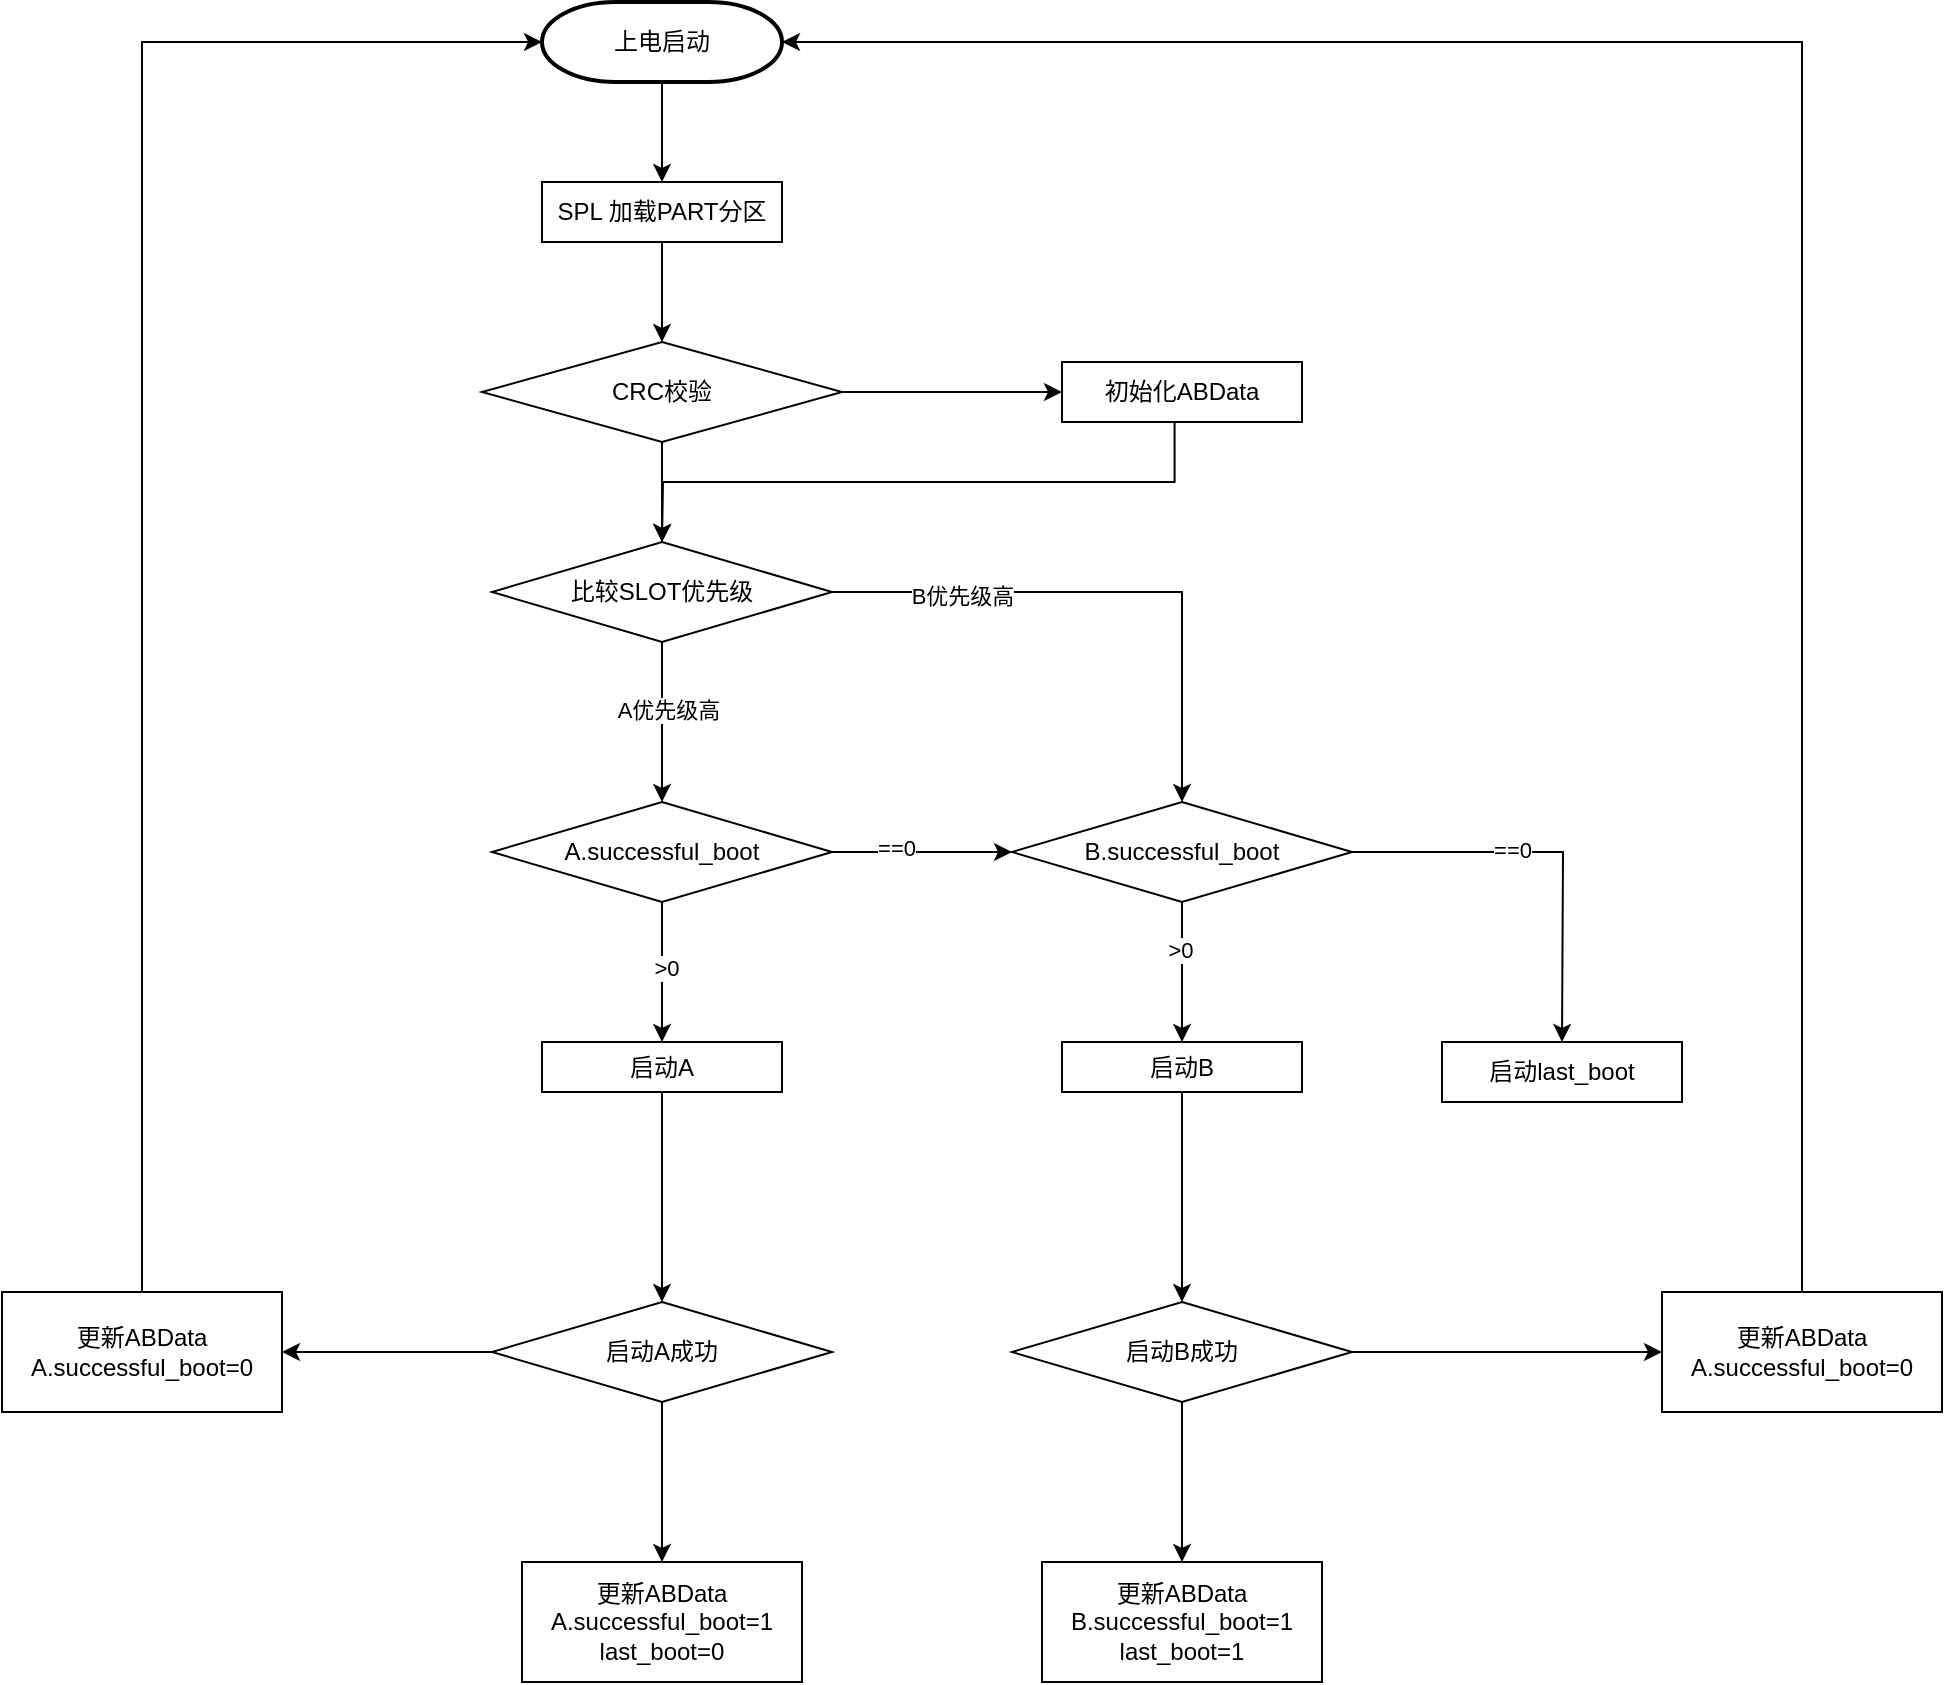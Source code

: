 <mxfile version="28.1.0" pages="2">
  <diagram id="C5RBs43oDa-KdzZeNtuy" name="启动">
    <mxGraphModel dx="2859" dy="791" grid="1" gridSize="10" guides="1" tooltips="1" connect="1" arrows="1" fold="1" page="1" pageScale="1" pageWidth="827" pageHeight="1169" math="0" shadow="0">
      <root>
        <mxCell id="WIyWlLk6GJQsqaUBKTNV-0" />
        <mxCell id="WIyWlLk6GJQsqaUBKTNV-1" parent="WIyWlLk6GJQsqaUBKTNV-0" />
        <mxCell id="FX9B6nP_ePIb87RJZQPp-33" style="edgeStyle=orthogonalEdgeStyle;rounded=0;orthogonalLoop=1;jettySize=auto;html=1;" edge="1" parent="WIyWlLk6GJQsqaUBKTNV-1" source="FX9B6nP_ePIb87RJZQPp-2" target="FX9B6nP_ePIb87RJZQPp-3">
          <mxGeometry relative="1" as="geometry" />
        </mxCell>
        <mxCell id="FX9B6nP_ePIb87RJZQPp-2" value="上电启动" style="strokeWidth=2;html=1;shape=mxgraph.flowchart.terminator;whiteSpace=wrap;" vertex="1" parent="WIyWlLk6GJQsqaUBKTNV-1">
          <mxGeometry x="200" y="110" width="120" height="40" as="geometry" />
        </mxCell>
        <mxCell id="FX9B6nP_ePIb87RJZQPp-32" style="edgeStyle=orthogonalEdgeStyle;rounded=0;orthogonalLoop=1;jettySize=auto;html=1;entryX=0.5;entryY=0;entryDx=0;entryDy=0;" edge="1" parent="WIyWlLk6GJQsqaUBKTNV-1" source="FX9B6nP_ePIb87RJZQPp-3" target="FX9B6nP_ePIb87RJZQPp-4">
          <mxGeometry relative="1" as="geometry" />
        </mxCell>
        <mxCell id="FX9B6nP_ePIb87RJZQPp-3" value="SPL 加载PART分区" style="rounded=0;whiteSpace=wrap;html=1;" vertex="1" parent="WIyWlLk6GJQsqaUBKTNV-1">
          <mxGeometry x="200" y="200" width="120" height="30" as="geometry" />
        </mxCell>
        <mxCell id="FX9B6nP_ePIb87RJZQPp-11" value="" style="edgeStyle=orthogonalEdgeStyle;rounded=0;orthogonalLoop=1;jettySize=auto;html=1;" edge="1" parent="WIyWlLk6GJQsqaUBKTNV-1" source="FX9B6nP_ePIb87RJZQPp-4" target="FX9B6nP_ePIb87RJZQPp-10">
          <mxGeometry relative="1" as="geometry" />
        </mxCell>
        <mxCell id="FX9B6nP_ePIb87RJZQPp-31" style="edgeStyle=orthogonalEdgeStyle;rounded=0;orthogonalLoop=1;jettySize=auto;html=1;exitX=0.5;exitY=1;exitDx=0;exitDy=0;entryX=0.5;entryY=0;entryDx=0;entryDy=0;" edge="1" parent="WIyWlLk6GJQsqaUBKTNV-1" source="FX9B6nP_ePIb87RJZQPp-4" target="FX9B6nP_ePIb87RJZQPp-7">
          <mxGeometry relative="1" as="geometry" />
        </mxCell>
        <mxCell id="FX9B6nP_ePIb87RJZQPp-4" value="CRC校验" style="rhombus;whiteSpace=wrap;html=1;" vertex="1" parent="WIyWlLk6GJQsqaUBKTNV-1">
          <mxGeometry x="170" y="280" width="180" height="50" as="geometry" />
        </mxCell>
        <mxCell id="FX9B6nP_ePIb87RJZQPp-27" style="edgeStyle=orthogonalEdgeStyle;rounded=0;orthogonalLoop=1;jettySize=auto;html=1;entryX=0.5;entryY=0;entryDx=0;entryDy=0;" edge="1" parent="WIyWlLk6GJQsqaUBKTNV-1" source="FX9B6nP_ePIb87RJZQPp-7" target="FX9B6nP_ePIb87RJZQPp-24">
          <mxGeometry relative="1" as="geometry" />
        </mxCell>
        <mxCell id="FX9B6nP_ePIb87RJZQPp-28" value="B优先级高" style="edgeLabel;html=1;align=center;verticalAlign=middle;resizable=0;points=[];" vertex="1" connectable="0" parent="FX9B6nP_ePIb87RJZQPp-27">
          <mxGeometry x="-0.54" y="-2" relative="1" as="geometry">
            <mxPoint as="offset" />
          </mxGeometry>
        </mxCell>
        <mxCell id="FX9B6nP_ePIb87RJZQPp-29" style="edgeStyle=orthogonalEdgeStyle;rounded=0;orthogonalLoop=1;jettySize=auto;html=1;" edge="1" parent="WIyWlLk6GJQsqaUBKTNV-1" source="FX9B6nP_ePIb87RJZQPp-7" target="FX9B6nP_ePIb87RJZQPp-8">
          <mxGeometry relative="1" as="geometry" />
        </mxCell>
        <mxCell id="FX9B6nP_ePIb87RJZQPp-30" value="A优先级高" style="edgeLabel;html=1;align=center;verticalAlign=middle;resizable=0;points=[];" vertex="1" connectable="0" parent="FX9B6nP_ePIb87RJZQPp-29">
          <mxGeometry x="-0.168" y="3" relative="1" as="geometry">
            <mxPoint as="offset" />
          </mxGeometry>
        </mxCell>
        <mxCell id="FX9B6nP_ePIb87RJZQPp-7" value="比较SLOT优先级" style="rhombus;whiteSpace=wrap;html=1;" vertex="1" parent="WIyWlLk6GJQsqaUBKTNV-1">
          <mxGeometry x="175" y="380" width="170" height="50" as="geometry" />
        </mxCell>
        <mxCell id="FX9B6nP_ePIb87RJZQPp-14" value="" style="edgeStyle=orthogonalEdgeStyle;rounded=0;orthogonalLoop=1;jettySize=auto;html=1;" edge="1" parent="WIyWlLk6GJQsqaUBKTNV-1" source="FX9B6nP_ePIb87RJZQPp-8" target="FX9B6nP_ePIb87RJZQPp-13">
          <mxGeometry relative="1" as="geometry" />
        </mxCell>
        <mxCell id="FX9B6nP_ePIb87RJZQPp-16" value="&amp;gt;0" style="edgeLabel;html=1;align=center;verticalAlign=middle;resizable=0;points=[];" vertex="1" connectable="0" parent="FX9B6nP_ePIb87RJZQPp-14">
          <mxGeometry x="-0.059" y="2" relative="1" as="geometry">
            <mxPoint as="offset" />
          </mxGeometry>
        </mxCell>
        <mxCell id="FX9B6nP_ePIb87RJZQPp-25" value="" style="edgeStyle=orthogonalEdgeStyle;rounded=0;orthogonalLoop=1;jettySize=auto;html=1;" edge="1" parent="WIyWlLk6GJQsqaUBKTNV-1" source="FX9B6nP_ePIb87RJZQPp-8" target="FX9B6nP_ePIb87RJZQPp-24">
          <mxGeometry relative="1" as="geometry" />
        </mxCell>
        <mxCell id="FX9B6nP_ePIb87RJZQPp-26" value="==0" style="edgeLabel;html=1;align=center;verticalAlign=middle;resizable=0;points=[];" vertex="1" connectable="0" parent="FX9B6nP_ePIb87RJZQPp-25">
          <mxGeometry x="-0.292" y="2" relative="1" as="geometry">
            <mxPoint as="offset" />
          </mxGeometry>
        </mxCell>
        <mxCell id="FX9B6nP_ePIb87RJZQPp-8" value="A.successful_boot" style="rhombus;whiteSpace=wrap;html=1;" vertex="1" parent="WIyWlLk6GJQsqaUBKTNV-1">
          <mxGeometry x="175" y="510" width="170" height="50" as="geometry" />
        </mxCell>
        <mxCell id="FX9B6nP_ePIb87RJZQPp-44" style="edgeStyle=orthogonalEdgeStyle;rounded=0;orthogonalLoop=1;jettySize=auto;html=1;exitX=0.469;exitY=1.014;exitDx=0;exitDy=0;exitPerimeter=0;" edge="1" parent="WIyWlLk6GJQsqaUBKTNV-1" source="FX9B6nP_ePIb87RJZQPp-10">
          <mxGeometry relative="1" as="geometry">
            <mxPoint x="260" y="380" as="targetPoint" />
          </mxGeometry>
        </mxCell>
        <mxCell id="FX9B6nP_ePIb87RJZQPp-10" value="初始化ABData" style="whiteSpace=wrap;html=1;" vertex="1" parent="WIyWlLk6GJQsqaUBKTNV-1">
          <mxGeometry x="460" y="290" width="120" height="30" as="geometry" />
        </mxCell>
        <mxCell id="FX9B6nP_ePIb87RJZQPp-23" style="edgeStyle=orthogonalEdgeStyle;rounded=0;orthogonalLoop=1;jettySize=auto;html=1;entryX=0.5;entryY=0;entryDx=0;entryDy=0;" edge="1" parent="WIyWlLk6GJQsqaUBKTNV-1" source="FX9B6nP_ePIb87RJZQPp-13" target="FX9B6nP_ePIb87RJZQPp-17">
          <mxGeometry relative="1" as="geometry" />
        </mxCell>
        <mxCell id="FX9B6nP_ePIb87RJZQPp-13" value="启动A" style="whiteSpace=wrap;html=1;" vertex="1" parent="WIyWlLk6GJQsqaUBKTNV-1">
          <mxGeometry x="200" y="630" width="120" height="25" as="geometry" />
        </mxCell>
        <mxCell id="FX9B6nP_ePIb87RJZQPp-19" value="" style="edgeStyle=orthogonalEdgeStyle;rounded=0;orthogonalLoop=1;jettySize=auto;html=1;" edge="1" parent="WIyWlLk6GJQsqaUBKTNV-1" source="FX9B6nP_ePIb87RJZQPp-17" target="FX9B6nP_ePIb87RJZQPp-18">
          <mxGeometry relative="1" as="geometry" />
        </mxCell>
        <mxCell id="FX9B6nP_ePIb87RJZQPp-22" style="edgeStyle=orthogonalEdgeStyle;rounded=0;orthogonalLoop=1;jettySize=auto;html=1;exitX=0.5;exitY=1;exitDx=0;exitDy=0;" edge="1" parent="WIyWlLk6GJQsqaUBKTNV-1" source="FX9B6nP_ePIb87RJZQPp-17" target="FX9B6nP_ePIb87RJZQPp-21">
          <mxGeometry relative="1" as="geometry" />
        </mxCell>
        <mxCell id="FX9B6nP_ePIb87RJZQPp-17" value="启动A成功" style="rhombus;whiteSpace=wrap;html=1;" vertex="1" parent="WIyWlLk6GJQsqaUBKTNV-1">
          <mxGeometry x="175" y="760" width="170" height="50" as="geometry" />
        </mxCell>
        <mxCell id="FX9B6nP_ePIb87RJZQPp-18" value="&lt;div&gt;更新ABData&lt;/div&gt;&lt;div&gt;A.successful_boot=0&lt;/div&gt;" style="whiteSpace=wrap;html=1;" vertex="1" parent="WIyWlLk6GJQsqaUBKTNV-1">
          <mxGeometry x="-70" y="755" width="140" height="60" as="geometry" />
        </mxCell>
        <mxCell id="FX9B6nP_ePIb87RJZQPp-20" style="edgeStyle=orthogonalEdgeStyle;rounded=0;orthogonalLoop=1;jettySize=auto;html=1;entryX=0;entryY=0.5;entryDx=0;entryDy=0;entryPerimeter=0;exitX=0.5;exitY=0;exitDx=0;exitDy=0;" edge="1" parent="WIyWlLk6GJQsqaUBKTNV-1" source="FX9B6nP_ePIb87RJZQPp-18" target="FX9B6nP_ePIb87RJZQPp-2">
          <mxGeometry relative="1" as="geometry" />
        </mxCell>
        <mxCell id="FX9B6nP_ePIb87RJZQPp-21" value="&lt;div&gt;更新ABData&lt;/div&gt;&lt;div&gt;A.successful_boot=1&lt;/div&gt;&lt;div&gt;last_boot=0&lt;/div&gt;" style="whiteSpace=wrap;html=1;" vertex="1" parent="WIyWlLk6GJQsqaUBKTNV-1">
          <mxGeometry x="190" y="890" width="140" height="60" as="geometry" />
        </mxCell>
        <mxCell id="FX9B6nP_ePIb87RJZQPp-40" style="edgeStyle=orthogonalEdgeStyle;rounded=0;orthogonalLoop=1;jettySize=auto;html=1;" edge="1" parent="WIyWlLk6GJQsqaUBKTNV-1" source="FX9B6nP_ePIb87RJZQPp-24" target="FX9B6nP_ePIb87RJZQPp-36">
          <mxGeometry relative="1" as="geometry" />
        </mxCell>
        <mxCell id="FX9B6nP_ePIb87RJZQPp-41" value="&amp;gt;0" style="edgeLabel;html=1;align=center;verticalAlign=middle;resizable=0;points=[];" vertex="1" connectable="0" parent="FX9B6nP_ePIb87RJZQPp-40">
          <mxGeometry x="-0.333" y="-1" relative="1" as="geometry">
            <mxPoint as="offset" />
          </mxGeometry>
        </mxCell>
        <mxCell id="FX9B6nP_ePIb87RJZQPp-46" style="edgeStyle=orthogonalEdgeStyle;rounded=0;orthogonalLoop=1;jettySize=auto;html=1;" edge="1" parent="WIyWlLk6GJQsqaUBKTNV-1" source="FX9B6nP_ePIb87RJZQPp-24">
          <mxGeometry relative="1" as="geometry">
            <mxPoint x="710" y="630" as="targetPoint" />
          </mxGeometry>
        </mxCell>
        <mxCell id="FX9B6nP_ePIb87RJZQPp-49" value="==0" style="edgeLabel;html=1;align=center;verticalAlign=middle;resizable=0;points=[];" vertex="1" connectable="0" parent="FX9B6nP_ePIb87RJZQPp-46">
          <mxGeometry x="-0.232" y="1" relative="1" as="geometry">
            <mxPoint x="3" as="offset" />
          </mxGeometry>
        </mxCell>
        <mxCell id="FX9B6nP_ePIb87RJZQPp-24" value="B.successful_boot" style="rhombus;whiteSpace=wrap;html=1;" vertex="1" parent="WIyWlLk6GJQsqaUBKTNV-1">
          <mxGeometry x="435" y="510" width="170" height="50" as="geometry" />
        </mxCell>
        <mxCell id="FX9B6nP_ePIb87RJZQPp-35" style="edgeStyle=orthogonalEdgeStyle;rounded=0;orthogonalLoop=1;jettySize=auto;html=1;entryX=0.5;entryY=0;entryDx=0;entryDy=0;" edge="1" source="FX9B6nP_ePIb87RJZQPp-36" target="FX9B6nP_ePIb87RJZQPp-38" parent="WIyWlLk6GJQsqaUBKTNV-1">
          <mxGeometry relative="1" as="geometry" />
        </mxCell>
        <mxCell id="FX9B6nP_ePIb87RJZQPp-36" value="启动B" style="whiteSpace=wrap;html=1;" vertex="1" parent="WIyWlLk6GJQsqaUBKTNV-1">
          <mxGeometry x="460" y="630" width="120" height="25" as="geometry" />
        </mxCell>
        <mxCell id="FX9B6nP_ePIb87RJZQPp-37" style="edgeStyle=orthogonalEdgeStyle;rounded=0;orthogonalLoop=1;jettySize=auto;html=1;exitX=0.5;exitY=1;exitDx=0;exitDy=0;" edge="1" source="FX9B6nP_ePIb87RJZQPp-38" target="FX9B6nP_ePIb87RJZQPp-39" parent="WIyWlLk6GJQsqaUBKTNV-1">
          <mxGeometry relative="1" as="geometry" />
        </mxCell>
        <mxCell id="FX9B6nP_ePIb87RJZQPp-51" style="edgeStyle=orthogonalEdgeStyle;rounded=0;orthogonalLoop=1;jettySize=auto;html=1;" edge="1" parent="WIyWlLk6GJQsqaUBKTNV-1" source="FX9B6nP_ePIb87RJZQPp-38" target="FX9B6nP_ePIb87RJZQPp-50">
          <mxGeometry relative="1" as="geometry" />
        </mxCell>
        <mxCell id="FX9B6nP_ePIb87RJZQPp-38" value="启动B成功" style="rhombus;whiteSpace=wrap;html=1;" vertex="1" parent="WIyWlLk6GJQsqaUBKTNV-1">
          <mxGeometry x="435" y="760" width="170" height="50" as="geometry" />
        </mxCell>
        <mxCell id="FX9B6nP_ePIb87RJZQPp-39" value="&lt;div&gt;更新ABData&lt;/div&gt;&lt;div&gt;B.successful_boot=1&lt;/div&gt;&lt;div&gt;last_boot=1&lt;/div&gt;" style="whiteSpace=wrap;html=1;" vertex="1" parent="WIyWlLk6GJQsqaUBKTNV-1">
          <mxGeometry x="450" y="890" width="140" height="60" as="geometry" />
        </mxCell>
        <mxCell id="FX9B6nP_ePIb87RJZQPp-47" value="启动last_boot" style="whiteSpace=wrap;html=1;" vertex="1" parent="WIyWlLk6GJQsqaUBKTNV-1">
          <mxGeometry x="650" y="630" width="120" height="30" as="geometry" />
        </mxCell>
        <mxCell id="FX9B6nP_ePIb87RJZQPp-50" value="&lt;div&gt;更新ABData&lt;/div&gt;&lt;div&gt;A.successful_boot=0&lt;/div&gt;" style="whiteSpace=wrap;html=1;" vertex="1" parent="WIyWlLk6GJQsqaUBKTNV-1">
          <mxGeometry x="760" y="755" width="140" height="60" as="geometry" />
        </mxCell>
        <mxCell id="FX9B6nP_ePIb87RJZQPp-52" style="edgeStyle=orthogonalEdgeStyle;rounded=0;orthogonalLoop=1;jettySize=auto;html=1;entryX=1;entryY=0.5;entryDx=0;entryDy=0;entryPerimeter=0;" edge="1" parent="WIyWlLk6GJQsqaUBKTNV-1" source="FX9B6nP_ePIb87RJZQPp-50" target="FX9B6nP_ePIb87RJZQPp-2">
          <mxGeometry relative="1" as="geometry">
            <Array as="points">
              <mxPoint x="830" y="130" />
            </Array>
          </mxGeometry>
        </mxCell>
      </root>
    </mxGraphModel>
  </diagram>
  <diagram id="nzsC660t74enrl39dqiD" name="升级">
    <mxGraphModel dx="1683" dy="655" grid="1" gridSize="10" guides="1" tooltips="1" connect="1" arrows="1" fold="1" page="1" pageScale="1" pageWidth="2336" pageHeight="1654" math="0" shadow="0">
      <root>
        <mxCell id="0" />
        <mxCell id="1" parent="0" />
        <mxCell id="EZgp-LsMjfJk3iCzVOiE-13" style="edgeStyle=orthogonalEdgeStyle;rounded=0;orthogonalLoop=1;jettySize=auto;html=1;entryX=0.5;entryY=0;entryDx=0;entryDy=0;" edge="1" parent="1" source="EZgp-LsMjfJk3iCzVOiE-1" target="EZgp-LsMjfJk3iCzVOiE-2">
          <mxGeometry relative="1" as="geometry" />
        </mxCell>
        <mxCell id="EZgp-LsMjfJk3iCzVOiE-1" value="系统运行中" style="strokeWidth=2;html=1;shape=mxgraph.flowchart.terminator;whiteSpace=wrap;" vertex="1" parent="1">
          <mxGeometry x="770" y="170" width="140" height="40" as="geometry" />
        </mxCell>
        <mxCell id="EZgp-LsMjfJk3iCzVOiE-4" value="" style="edgeStyle=orthogonalEdgeStyle;rounded=0;orthogonalLoop=1;jettySize=auto;html=1;" edge="1" parent="1" source="EZgp-LsMjfJk3iCzVOiE-2" target="EZgp-LsMjfJk3iCzVOiE-3">
          <mxGeometry relative="1" as="geometry" />
        </mxCell>
        <mxCell id="EZgp-LsMjfJk3iCzVOiE-2" value="有软件升级？" style="rhombus;whiteSpace=wrap;html=1;" vertex="1" parent="1">
          <mxGeometry x="750" y="284" width="180" height="50" as="geometry" />
        </mxCell>
        <mxCell id="EZgp-LsMjfJk3iCzVOiE-6" value="" style="edgeStyle=orthogonalEdgeStyle;rounded=0;orthogonalLoop=1;jettySize=auto;html=1;" edge="1" parent="1" source="EZgp-LsMjfJk3iCzVOiE-3" target="EZgp-LsMjfJk3iCzVOiE-5">
          <mxGeometry relative="1" as="geometry" />
        </mxCell>
        <mxCell id="EZgp-LsMjfJk3iCzVOiE-3" value="下载软件包" style="whiteSpace=wrap;html=1;" vertex="1" parent="1">
          <mxGeometry x="760" y="408" width="160" height="40" as="geometry" />
        </mxCell>
        <mxCell id="EZgp-LsMjfJk3iCzVOiE-8" value="" style="edgeStyle=orthogonalEdgeStyle;rounded=0;orthogonalLoop=1;jettySize=auto;html=1;" edge="1" parent="1" source="EZgp-LsMjfJk3iCzVOiE-5" target="EZgp-LsMjfJk3iCzVOiE-7">
          <mxGeometry relative="1" as="geometry" />
        </mxCell>
        <mxCell id="EZgp-LsMjfJk3iCzVOiE-17" value="" style="edgeStyle=orthogonalEdgeStyle;rounded=0;orthogonalLoop=1;jettySize=auto;html=1;" edge="1" parent="1" source="EZgp-LsMjfJk3iCzVOiE-5" target="EZgp-LsMjfJk3iCzVOiE-16">
          <mxGeometry relative="1" as="geometry" />
        </mxCell>
        <mxCell id="EZgp-LsMjfJk3iCzVOiE-5" value="校验通过？" style="rhombus;whiteSpace=wrap;html=1;" vertex="1" parent="1">
          <mxGeometry x="760" y="518" width="160" height="60" as="geometry" />
        </mxCell>
        <mxCell id="EZgp-LsMjfJk3iCzVOiE-10" value="" style="edgeStyle=orthogonalEdgeStyle;rounded=0;orthogonalLoop=1;jettySize=auto;html=1;" edge="1" parent="1" source="EZgp-LsMjfJk3iCzVOiE-7" target="EZgp-LsMjfJk3iCzVOiE-9">
          <mxGeometry relative="1" as="geometry" />
        </mxCell>
        <mxCell id="EZgp-LsMjfJk3iCzVOiE-7" value="通过cmdline 获得当前slot：A" style="whiteSpace=wrap;html=1;" vertex="1" parent="1">
          <mxGeometry x="760" y="642" width="160" height="50" as="geometry" />
        </mxCell>
        <mxCell id="EZgp-LsMjfJk3iCzVOiE-12" value="" style="edgeStyle=orthogonalEdgeStyle;rounded=0;orthogonalLoop=1;jettySize=auto;html=1;" edge="1" parent="1" source="EZgp-LsMjfJk3iCzVOiE-9" target="EZgp-LsMjfJk3iCzVOiE-11">
          <mxGeometry relative="1" as="geometry" />
        </mxCell>
        <mxCell id="EZgp-LsMjfJk3iCzVOiE-9" value="更新slot：B" style="whiteSpace=wrap;html=1;" vertex="1" parent="1">
          <mxGeometry x="760" y="766" width="160" height="40" as="geometry" />
        </mxCell>
        <mxCell id="EZgp-LsMjfJk3iCzVOiE-15" value="" style="edgeStyle=orthogonalEdgeStyle;rounded=0;orthogonalLoop=1;jettySize=auto;html=1;" edge="1" parent="1" source="EZgp-LsMjfJk3iCzVOiE-11" target="EZgp-LsMjfJk3iCzVOiE-14">
          <mxGeometry relative="1" as="geometry" />
        </mxCell>
        <mxCell id="EZgp-LsMjfJk3iCzVOiE-11" value="&lt;div&gt;&lt;div&gt;更新ABData&lt;/div&gt;&lt;div&gt;A.priority=14&lt;/div&gt;&lt;div&gt;B.priority=15&lt;/div&gt;&lt;div&gt;B.successful_boot=1&lt;/div&gt;&lt;/div&gt;&lt;div&gt;&lt;br&gt;&lt;/div&gt;" style="whiteSpace=wrap;html=1;" vertex="1" parent="1">
          <mxGeometry x="760" y="860" width="160" height="90" as="geometry" />
        </mxCell>
        <mxCell id="EZgp-LsMjfJk3iCzVOiE-14" value="升级成功" style="strokeWidth=2;html=1;shape=mxgraph.flowchart.terminator;whiteSpace=wrap;" vertex="1" parent="1">
          <mxGeometry x="770" y="1010" width="140" height="40" as="geometry" />
        </mxCell>
        <mxCell id="EZgp-LsMjfJk3iCzVOiE-19" style="edgeStyle=orthogonalEdgeStyle;rounded=0;orthogonalLoop=1;jettySize=auto;html=1;" edge="1" parent="1" source="EZgp-LsMjfJk3iCzVOiE-16" target="EZgp-LsMjfJk3iCzVOiE-18">
          <mxGeometry relative="1" as="geometry" />
        </mxCell>
        <mxCell id="EZgp-LsMjfJk3iCzVOiE-16" value="下载失败" style="whiteSpace=wrap;html=1;" vertex="1" parent="1">
          <mxGeometry x="1048" y="637" width="120" height="53" as="geometry" />
        </mxCell>
        <mxCell id="EZgp-LsMjfJk3iCzVOiE-18" value="升级失败" style="strokeWidth=2;html=1;shape=mxgraph.flowchart.terminator;whiteSpace=wrap;" vertex="1" parent="1">
          <mxGeometry x="1038" y="930" width="140" height="40" as="geometry" />
        </mxCell>
      </root>
    </mxGraphModel>
  </diagram>
</mxfile>

